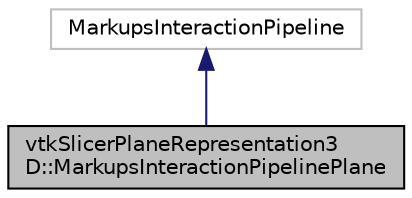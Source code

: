digraph "vtkSlicerPlaneRepresentation3D::MarkupsInteractionPipelinePlane"
{
  bgcolor="transparent";
  edge [fontname="Helvetica",fontsize="10",labelfontname="Helvetica",labelfontsize="10"];
  node [fontname="Helvetica",fontsize="10",shape=record];
  Node3 [label="vtkSlicerPlaneRepresentation3\lD::MarkupsInteractionPipelinePlane",height=0.2,width=0.4,color="black", fillcolor="grey75", style="filled", fontcolor="black"];
  Node4 -> Node3 [dir="back",color="midnightblue",fontsize="10",style="solid",fontname="Helvetica"];
  Node4 [label="MarkupsInteractionPipeline",height=0.2,width=0.4,color="grey75"];
}
